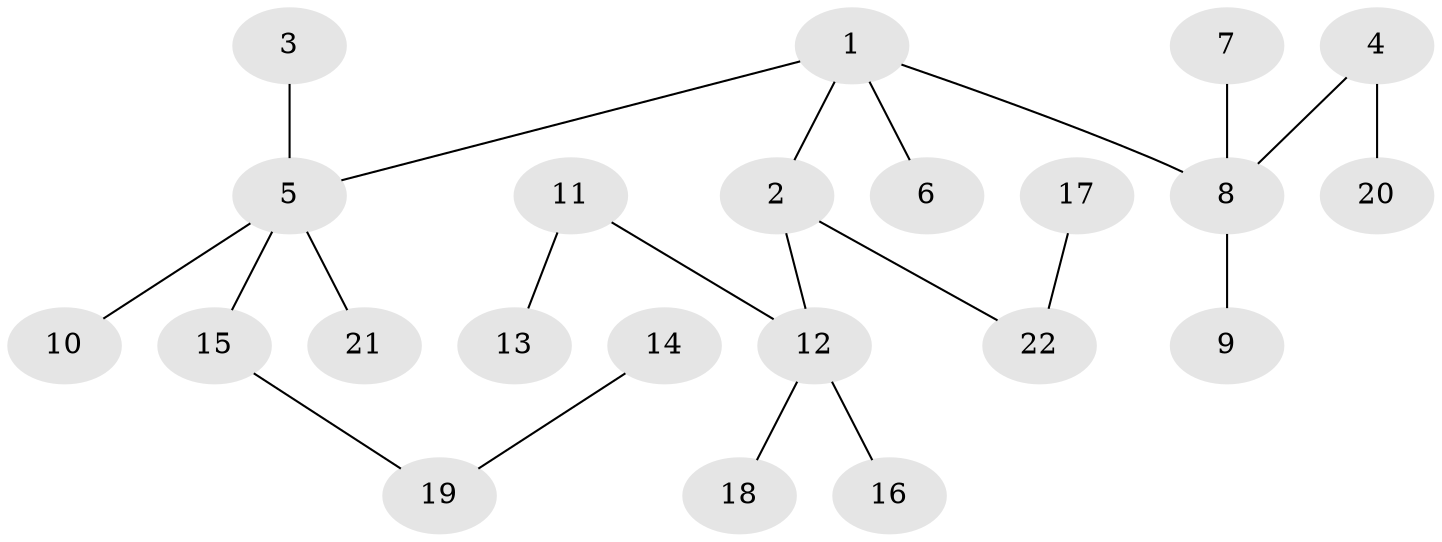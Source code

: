// original degree distribution, {6: 0.03773584905660377, 4: 0.07547169811320754, 2: 0.24528301886792453, 3: 0.1509433962264151, 1: 0.49056603773584906}
// Generated by graph-tools (version 1.1) at 2025/37/03/04/25 23:37:18]
// undirected, 22 vertices, 21 edges
graph export_dot {
  node [color=gray90,style=filled];
  1;
  2;
  3;
  4;
  5;
  6;
  7;
  8;
  9;
  10;
  11;
  12;
  13;
  14;
  15;
  16;
  17;
  18;
  19;
  20;
  21;
  22;
  1 -- 2 [weight=1.0];
  1 -- 5 [weight=1.0];
  1 -- 6 [weight=1.0];
  1 -- 8 [weight=1.0];
  2 -- 12 [weight=1.0];
  2 -- 22 [weight=1.0];
  3 -- 5 [weight=1.0];
  4 -- 8 [weight=1.0];
  4 -- 20 [weight=1.0];
  5 -- 10 [weight=1.0];
  5 -- 15 [weight=1.0];
  5 -- 21 [weight=1.0];
  7 -- 8 [weight=1.0];
  8 -- 9 [weight=1.0];
  11 -- 12 [weight=1.0];
  11 -- 13 [weight=1.0];
  12 -- 16 [weight=1.0];
  12 -- 18 [weight=1.0];
  14 -- 19 [weight=1.0];
  15 -- 19 [weight=1.0];
  17 -- 22 [weight=1.0];
}
